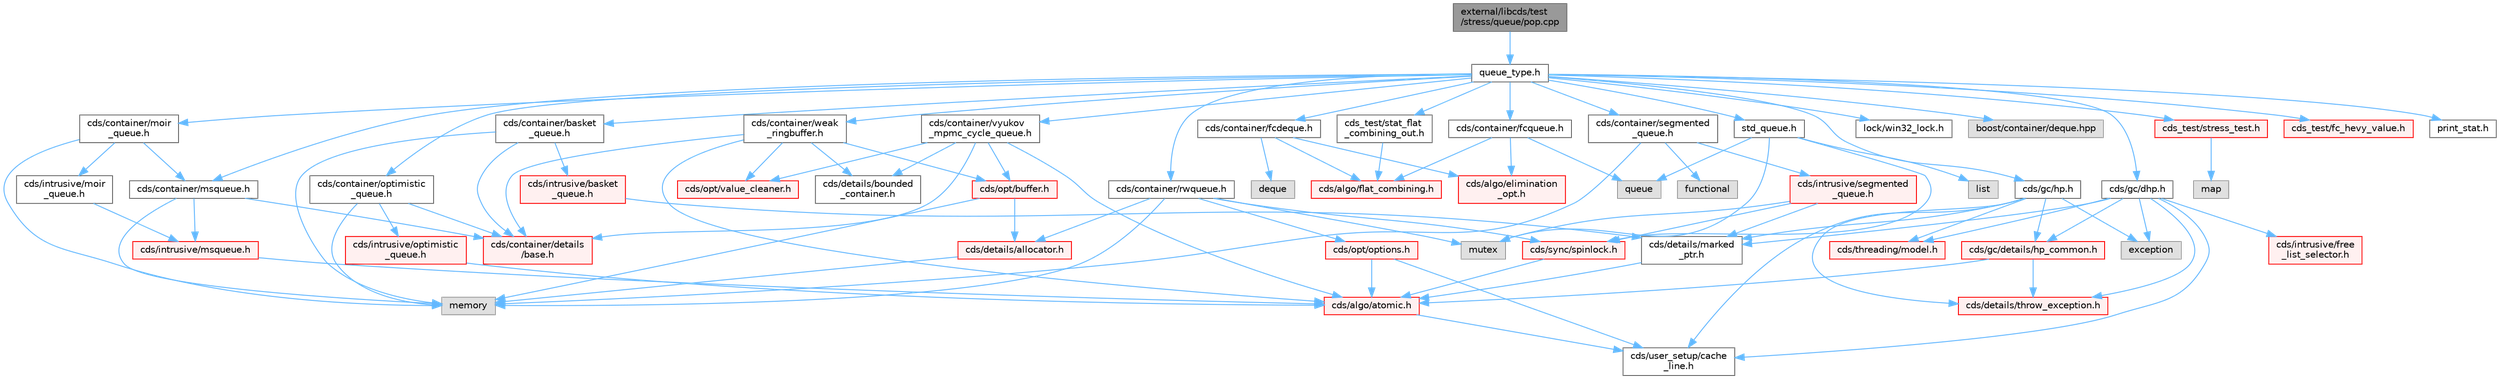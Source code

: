 digraph "external/libcds/test/stress/queue/pop.cpp"
{
 // LATEX_PDF_SIZE
  bgcolor="transparent";
  edge [fontname=Helvetica,fontsize=10,labelfontname=Helvetica,labelfontsize=10];
  node [fontname=Helvetica,fontsize=10,shape=box,height=0.2,width=0.4];
  Node1 [id="Node000001",label="external/libcds/test\l/stress/queue/pop.cpp",height=0.2,width=0.4,color="gray40", fillcolor="grey60", style="filled", fontcolor="black",tooltip=" "];
  Node1 -> Node2 [id="edge1_Node000001_Node000002",color="steelblue1",style="solid",tooltip=" "];
  Node2 [id="Node000002",label="queue_type.h",height=0.2,width=0.4,color="grey40", fillcolor="white", style="filled",URL="$queue__type_8h.html",tooltip=" "];
  Node2 -> Node3 [id="edge2_Node000002_Node000003",color="steelblue1",style="solid",tooltip=" "];
  Node3 [id="Node000003",label="cds/container/msqueue.h",height=0.2,width=0.4,color="grey40", fillcolor="white", style="filled",URL="$container_2msqueue_8h.html",tooltip=" "];
  Node3 -> Node4 [id="edge3_Node000003_Node000004",color="steelblue1",style="solid",tooltip=" "];
  Node4 [id="Node000004",label="memory",height=0.2,width=0.4,color="grey60", fillcolor="#E0E0E0", style="filled",tooltip=" "];
  Node3 -> Node5 [id="edge4_Node000003_Node000005",color="steelblue1",style="solid",tooltip=" "];
  Node5 [id="Node000005",label="cds/intrusive/msqueue.h",height=0.2,width=0.4,color="red", fillcolor="#FFF0F0", style="filled",URL="$intrusive_2msqueue_8h.html",tooltip=" "];
  Node5 -> Node42 [id="edge5_Node000005_Node000042",color="steelblue1",style="solid",tooltip=" "];
  Node42 [id="Node000042",label="cds/algo/atomic.h",height=0.2,width=0.4,color="red", fillcolor="#FFF0F0", style="filled",URL="$external_2libcds_2cds_2algo_2atomic_8h.html",tooltip=" "];
  Node42 -> Node41 [id="edge6_Node000042_Node000041",color="steelblue1",style="solid",tooltip=" "];
  Node41 [id="Node000041",label="cds/user_setup/cache\l_line.h",height=0.2,width=0.4,color="grey40", fillcolor="white", style="filled",URL="$cache__line_8h.html",tooltip="Cache-line size definition"];
  Node3 -> Node65 [id="edge7_Node000003_Node000065",color="steelblue1",style="solid",tooltip=" "];
  Node65 [id="Node000065",label="cds/container/details\l/base.h",height=0.2,width=0.4,color="red", fillcolor="#FFF0F0", style="filled",URL="$external_2libcds_2cds_2container_2details_2base_8h.html",tooltip=" "];
  Node2 -> Node66 [id="edge8_Node000002_Node000066",color="steelblue1",style="solid",tooltip=" "];
  Node66 [id="Node000066",label="cds/container/moir\l_queue.h",height=0.2,width=0.4,color="grey40", fillcolor="white", style="filled",URL="$container_2moir__queue_8h.html",tooltip=" "];
  Node66 -> Node4 [id="edge9_Node000066_Node000004",color="steelblue1",style="solid",tooltip=" "];
  Node66 -> Node3 [id="edge10_Node000066_Node000003",color="steelblue1",style="solid",tooltip=" "];
  Node66 -> Node67 [id="edge11_Node000066_Node000067",color="steelblue1",style="solid",tooltip=" "];
  Node67 [id="Node000067",label="cds/intrusive/moir\l_queue.h",height=0.2,width=0.4,color="grey40", fillcolor="white", style="filled",URL="$intrusive_2moir__queue_8h.html",tooltip=" "];
  Node67 -> Node5 [id="edge12_Node000067_Node000005",color="steelblue1",style="solid",tooltip=" "];
  Node2 -> Node68 [id="edge13_Node000002_Node000068",color="steelblue1",style="solid",tooltip=" "];
  Node68 [id="Node000068",label="cds/container/rwqueue.h",height=0.2,width=0.4,color="grey40", fillcolor="white", style="filled",URL="$rwqueue_8h.html",tooltip=" "];
  Node68 -> Node69 [id="edge14_Node000068_Node000069",color="steelblue1",style="solid",tooltip=" "];
  Node69 [id="Node000069",label="cds/sync/spinlock.h",height=0.2,width=0.4,color="red", fillcolor="#FFF0F0", style="filled",URL="$sync_2spinlock_8h.html",tooltip=" "];
  Node69 -> Node42 [id="edge15_Node000069_Node000042",color="steelblue1",style="solid",tooltip=" "];
  Node68 -> Node11 [id="edge16_Node000068_Node000011",color="steelblue1",style="solid",tooltip=" "];
  Node11 [id="Node000011",label="cds/opt/options.h",height=0.2,width=0.4,color="red", fillcolor="#FFF0F0", style="filled",URL="$opt_2options_8h.html",tooltip=" "];
  Node11 -> Node41 [id="edge17_Node000011_Node000041",color="steelblue1",style="solid",tooltip=" "];
  Node11 -> Node42 [id="edge18_Node000011_Node000042",color="steelblue1",style="solid",tooltip=" "];
  Node68 -> Node43 [id="edge19_Node000068_Node000043",color="steelblue1",style="solid",tooltip=" "];
  Node43 [id="Node000043",label="cds/details/allocator.h",height=0.2,width=0.4,color="red", fillcolor="#FFF0F0", style="filled",URL="$external_2libcds_2cds_2details_2allocator_8h.html",tooltip=" "];
  Node43 -> Node4 [id="edge20_Node000043_Node000004",color="steelblue1",style="solid",tooltip=" "];
  Node68 -> Node70 [id="edge21_Node000068_Node000070",color="steelblue1",style="solid",tooltip=" "];
  Node70 [id="Node000070",label="mutex",height=0.2,width=0.4,color="grey60", fillcolor="#E0E0E0", style="filled",tooltip=" "];
  Node68 -> Node4 [id="edge22_Node000068_Node000004",color="steelblue1",style="solid",tooltip=" "];
  Node2 -> Node71 [id="edge23_Node000002_Node000071",color="steelblue1",style="solid",tooltip=" "];
  Node71 [id="Node000071",label="cds/container/optimistic\l_queue.h",height=0.2,width=0.4,color="grey40", fillcolor="white", style="filled",URL="$container_2optimistic__queue_8h.html",tooltip=" "];
  Node71 -> Node4 [id="edge24_Node000071_Node000004",color="steelblue1",style="solid",tooltip=" "];
  Node71 -> Node72 [id="edge25_Node000071_Node000072",color="steelblue1",style="solid",tooltip=" "];
  Node72 [id="Node000072",label="cds/intrusive/optimistic\l_queue.h",height=0.2,width=0.4,color="red", fillcolor="#FFF0F0", style="filled",URL="$intrusive_2optimistic__queue_8h.html",tooltip=" "];
  Node72 -> Node42 [id="edge26_Node000072_Node000042",color="steelblue1",style="solid",tooltip=" "];
  Node71 -> Node65 [id="edge27_Node000071_Node000065",color="steelblue1",style="solid",tooltip=" "];
  Node2 -> Node73 [id="edge28_Node000002_Node000073",color="steelblue1",style="solid",tooltip=" "];
  Node73 [id="Node000073",label="cds/container/vyukov\l_mpmc_cycle_queue.h",height=0.2,width=0.4,color="grey40", fillcolor="white", style="filled",URL="$container_2vyukov__mpmc__cycle__queue_8h.html",tooltip=" "];
  Node73 -> Node65 [id="edge29_Node000073_Node000065",color="steelblue1",style="solid",tooltip=" "];
  Node73 -> Node74 [id="edge30_Node000073_Node000074",color="steelblue1",style="solid",tooltip=" "];
  Node74 [id="Node000074",label="cds/opt/buffer.h",height=0.2,width=0.4,color="red", fillcolor="#FFF0F0", style="filled",URL="$external_2libcds_2cds_2opt_2buffer_8h.html",tooltip=" "];
  Node74 -> Node43 [id="edge31_Node000074_Node000043",color="steelblue1",style="solid",tooltip=" "];
  Node74 -> Node4 [id="edge32_Node000074_Node000004",color="steelblue1",style="solid",tooltip=" "];
  Node73 -> Node76 [id="edge33_Node000073_Node000076",color="steelblue1",style="solid",tooltip=" "];
  Node76 [id="Node000076",label="cds/opt/value_cleaner.h",height=0.2,width=0.4,color="red", fillcolor="#FFF0F0", style="filled",URL="$value__cleaner_8h.html",tooltip=" "];
  Node73 -> Node42 [id="edge34_Node000073_Node000042",color="steelblue1",style="solid",tooltip=" "];
  Node73 -> Node77 [id="edge35_Node000073_Node000077",color="steelblue1",style="solid",tooltip=" "];
  Node77 [id="Node000077",label="cds/details/bounded\l_container.h",height=0.2,width=0.4,color="grey40", fillcolor="white", style="filled",URL="$bounded__container_8h.html",tooltip=" "];
  Node2 -> Node78 [id="edge36_Node000002_Node000078",color="steelblue1",style="solid",tooltip=" "];
  Node78 [id="Node000078",label="cds/container/basket\l_queue.h",height=0.2,width=0.4,color="grey40", fillcolor="white", style="filled",URL="$container_2basket__queue_8h.html",tooltip=" "];
  Node78 -> Node79 [id="edge37_Node000078_Node000079",color="steelblue1",style="solid",tooltip=" "];
  Node79 [id="Node000079",label="cds/intrusive/basket\l_queue.h",height=0.2,width=0.4,color="red", fillcolor="#FFF0F0", style="filled",URL="$intrusive_2basket__queue_8h.html",tooltip=" "];
  Node79 -> Node59 [id="edge38_Node000079_Node000059",color="steelblue1",style="solid",tooltip=" "];
  Node59 [id="Node000059",label="cds/details/marked\l_ptr.h",height=0.2,width=0.4,color="grey40", fillcolor="white", style="filled",URL="$marked__ptr_8h.html",tooltip=" "];
  Node59 -> Node42 [id="edge39_Node000059_Node000042",color="steelblue1",style="solid",tooltip=" "];
  Node78 -> Node65 [id="edge40_Node000078_Node000065",color="steelblue1",style="solid",tooltip=" "];
  Node78 -> Node4 [id="edge41_Node000078_Node000004",color="steelblue1",style="solid",tooltip=" "];
  Node2 -> Node80 [id="edge42_Node000002_Node000080",color="steelblue1",style="solid",tooltip=" "];
  Node80 [id="Node000080",label="cds/container/fcqueue.h",height=0.2,width=0.4,color="grey40", fillcolor="white", style="filled",URL="$container_2fcqueue_8h.html",tooltip=" "];
  Node80 -> Node81 [id="edge43_Node000080_Node000081",color="steelblue1",style="solid",tooltip=" "];
  Node81 [id="Node000081",label="cds/algo/flat_combining.h",height=0.2,width=0.4,color="red", fillcolor="#FFF0F0", style="filled",URL="$flat__combining_8h.html",tooltip=" "];
  Node80 -> Node87 [id="edge44_Node000080_Node000087",color="steelblue1",style="solid",tooltip=" "];
  Node87 [id="Node000087",label="cds/algo/elimination\l_opt.h",height=0.2,width=0.4,color="red", fillcolor="#FFF0F0", style="filled",URL="$elimination__opt_8h.html",tooltip=" "];
  Node80 -> Node88 [id="edge45_Node000080_Node000088",color="steelblue1",style="solid",tooltip=" "];
  Node88 [id="Node000088",label="queue",height=0.2,width=0.4,color="grey60", fillcolor="#E0E0E0", style="filled",tooltip=" "];
  Node2 -> Node89 [id="edge46_Node000002_Node000089",color="steelblue1",style="solid",tooltip=" "];
  Node89 [id="Node000089",label="cds/container/fcdeque.h",height=0.2,width=0.4,color="grey40", fillcolor="white", style="filled",URL="$fcdeque_8h.html",tooltip=" "];
  Node89 -> Node81 [id="edge47_Node000089_Node000081",color="steelblue1",style="solid",tooltip=" "];
  Node89 -> Node87 [id="edge48_Node000089_Node000087",color="steelblue1",style="solid",tooltip=" "];
  Node89 -> Node90 [id="edge49_Node000089_Node000090",color="steelblue1",style="solid",tooltip=" "];
  Node90 [id="Node000090",label="deque",height=0.2,width=0.4,color="grey60", fillcolor="#E0E0E0", style="filled",tooltip=" "];
  Node2 -> Node91 [id="edge50_Node000002_Node000091",color="steelblue1",style="solid",tooltip=" "];
  Node91 [id="Node000091",label="cds/container/segmented\l_queue.h",height=0.2,width=0.4,color="grey40", fillcolor="white", style="filled",URL="$container_2segmented__queue_8h.html",tooltip=" "];
  Node91 -> Node4 [id="edge51_Node000091_Node000004",color="steelblue1",style="solid",tooltip=" "];
  Node91 -> Node92 [id="edge52_Node000091_Node000092",color="steelblue1",style="solid",tooltip=" "];
  Node92 [id="Node000092",label="functional",height=0.2,width=0.4,color="grey60", fillcolor="#E0E0E0", style="filled",tooltip=" "];
  Node91 -> Node93 [id="edge53_Node000091_Node000093",color="steelblue1",style="solid",tooltip=" "];
  Node93 [id="Node000093",label="cds/intrusive/segmented\l_queue.h",height=0.2,width=0.4,color="red", fillcolor="#FFF0F0", style="filled",URL="$intrusive_2segmented__queue_8h.html",tooltip=" "];
  Node93 -> Node70 [id="edge54_Node000093_Node000070",color="steelblue1",style="solid",tooltip=" "];
  Node93 -> Node59 [id="edge55_Node000093_Node000059",color="steelblue1",style="solid",tooltip=" "];
  Node93 -> Node69 [id="edge56_Node000093_Node000069",color="steelblue1",style="solid",tooltip=" "];
  Node2 -> Node99 [id="edge57_Node000002_Node000099",color="steelblue1",style="solid",tooltip=" "];
  Node99 [id="Node000099",label="cds/container/weak\l_ringbuffer.h",height=0.2,width=0.4,color="grey40", fillcolor="white", style="filled",URL="$weak__ringbuffer_8h.html",tooltip=" "];
  Node99 -> Node65 [id="edge58_Node000099_Node000065",color="steelblue1",style="solid",tooltip=" "];
  Node99 -> Node74 [id="edge59_Node000099_Node000074",color="steelblue1",style="solid",tooltip=" "];
  Node99 -> Node76 [id="edge60_Node000099_Node000076",color="steelblue1",style="solid",tooltip=" "];
  Node99 -> Node42 [id="edge61_Node000099_Node000042",color="steelblue1",style="solid",tooltip=" "];
  Node99 -> Node77 [id="edge62_Node000099_Node000077",color="steelblue1",style="solid",tooltip=" "];
  Node2 -> Node49 [id="edge63_Node000002_Node000049",color="steelblue1",style="solid",tooltip=" "];
  Node49 [id="Node000049",label="cds/gc/hp.h",height=0.2,width=0.4,color="grey40", fillcolor="white", style="filled",URL="$hp_8h.html",tooltip=" "];
  Node49 -> Node19 [id="edge64_Node000049_Node000019",color="steelblue1",style="solid",tooltip=" "];
  Node19 [id="Node000019",label="exception",height=0.2,width=0.4,color="grey60", fillcolor="#E0E0E0", style="filled",tooltip=" "];
  Node49 -> Node50 [id="edge65_Node000049_Node000050",color="steelblue1",style="solid",tooltip=" "];
  Node50 [id="Node000050",label="cds/gc/details/hp_common.h",height=0.2,width=0.4,color="red", fillcolor="#FFF0F0", style="filled",URL="$hp__common_8h.html",tooltip=" "];
  Node50 -> Node42 [id="edge66_Node000050_Node000042",color="steelblue1",style="solid",tooltip=" "];
  Node50 -> Node38 [id="edge67_Node000050_Node000038",color="steelblue1",style="solid",tooltip=" "];
  Node38 [id="Node000038",label="cds/details/throw_exception.h",height=0.2,width=0.4,color="red", fillcolor="#FFF0F0", style="filled",URL="$throw__exception_8h.html",tooltip=" "];
  Node49 -> Node52 [id="edge68_Node000049_Node000052",color="steelblue1",style="solid",tooltip=" "];
  Node52 [id="Node000052",label="cds/threading/model.h",height=0.2,width=0.4,color="red", fillcolor="#FFF0F0", style="filled",URL="$model_8h.html",tooltip=" "];
  Node49 -> Node38 [id="edge69_Node000049_Node000038",color="steelblue1",style="solid",tooltip=" "];
  Node49 -> Node59 [id="edge70_Node000049_Node000059",color="steelblue1",style="solid",tooltip=" "];
  Node49 -> Node41 [id="edge71_Node000049_Node000041",color="steelblue1",style="solid",tooltip=" "];
  Node2 -> Node100 [id="edge72_Node000002_Node000100",color="steelblue1",style="solid",tooltip=" "];
  Node100 [id="Node000100",label="cds/gc/dhp.h",height=0.2,width=0.4,color="grey40", fillcolor="white", style="filled",URL="$dhp_8h.html",tooltip=" "];
  Node100 -> Node19 [id="edge73_Node000100_Node000019",color="steelblue1",style="solid",tooltip=" "];
  Node100 -> Node50 [id="edge74_Node000100_Node000050",color="steelblue1",style="solid",tooltip=" "];
  Node100 -> Node52 [id="edge75_Node000100_Node000052",color="steelblue1",style="solid",tooltip=" "];
  Node100 -> Node101 [id="edge76_Node000100_Node000101",color="steelblue1",style="solid",tooltip=" "];
  Node101 [id="Node000101",label="cds/intrusive/free\l_list_selector.h",height=0.2,width=0.4,color="red", fillcolor="#FFF0F0", style="filled",URL="$free__list__selector_8h.html",tooltip=" "];
  Node100 -> Node38 [id="edge77_Node000100_Node000038",color="steelblue1",style="solid",tooltip=" "];
  Node100 -> Node59 [id="edge78_Node000100_Node000059",color="steelblue1",style="solid",tooltip=" "];
  Node100 -> Node41 [id="edge79_Node000100_Node000041",color="steelblue1",style="solid",tooltip=" "];
  Node2 -> Node103 [id="edge80_Node000002_Node000103",color="steelblue1",style="solid",tooltip=" "];
  Node103 [id="Node000103",label="std_queue.h",height=0.2,width=0.4,color="grey40", fillcolor="white", style="filled",URL="$std__queue_8h.html",tooltip=" "];
  Node103 -> Node70 [id="edge81_Node000103_Node000070",color="steelblue1",style="solid",tooltip=" "];
  Node103 -> Node88 [id="edge82_Node000103_Node000088",color="steelblue1",style="solid",tooltip=" "];
  Node103 -> Node104 [id="edge83_Node000103_Node000104",color="steelblue1",style="solid",tooltip=" "];
  Node104 [id="Node000104",label="list",height=0.2,width=0.4,color="grey60", fillcolor="#E0E0E0", style="filled",tooltip=" "];
  Node103 -> Node69 [id="edge84_Node000103_Node000069",color="steelblue1",style="solid",tooltip=" "];
  Node2 -> Node105 [id="edge85_Node000002_Node000105",color="steelblue1",style="solid",tooltip=" "];
  Node105 [id="Node000105",label="lock/win32_lock.h",height=0.2,width=0.4,color="grey40", fillcolor="white", style="filled",URL="$win32__lock_8h.html",tooltip=" "];
  Node2 -> Node106 [id="edge86_Node000002_Node000106",color="steelblue1",style="solid",tooltip=" "];
  Node106 [id="Node000106",label="boost/container/deque.hpp",height=0.2,width=0.4,color="grey60", fillcolor="#E0E0E0", style="filled",tooltip=" "];
  Node2 -> Node107 [id="edge87_Node000002_Node000107",color="steelblue1",style="solid",tooltip=" "];
  Node107 [id="Node000107",label="cds_test/stress_test.h",height=0.2,width=0.4,color="red", fillcolor="#FFF0F0", style="filled",URL="$stress__test_8h.html",tooltip=" "];
  Node107 -> Node108 [id="edge88_Node000107_Node000108",color="steelblue1",style="solid",tooltip=" "];
  Node108 [id="Node000108",label="map",height=0.2,width=0.4,color="grey60", fillcolor="#E0E0E0", style="filled",tooltip=" "];
  Node2 -> Node114 [id="edge89_Node000002_Node000114",color="steelblue1",style="solid",tooltip=" "];
  Node114 [id="Node000114",label="cds_test/stat_flat\l_combining_out.h",height=0.2,width=0.4,color="grey40", fillcolor="white", style="filled",URL="$stat__flat__combining__out_8h.html",tooltip=" "];
  Node114 -> Node81 [id="edge90_Node000114_Node000081",color="steelblue1",style="solid",tooltip=" "];
  Node2 -> Node115 [id="edge91_Node000002_Node000115",color="steelblue1",style="solid",tooltip=" "];
  Node115 [id="Node000115",label="cds_test/fc_hevy_value.h",height=0.2,width=0.4,color="red", fillcolor="#FFF0F0", style="filled",URL="$fc__hevy__value_8h.html",tooltip=" "];
  Node2 -> Node117 [id="edge92_Node000002_Node000117",color="steelblue1",style="solid",tooltip=" "];
  Node117 [id="Node000117",label="print_stat.h",height=0.2,width=0.4,color="grey40", fillcolor="white", style="filled",URL="$print__stat_8h.html",tooltip=" "];
}
